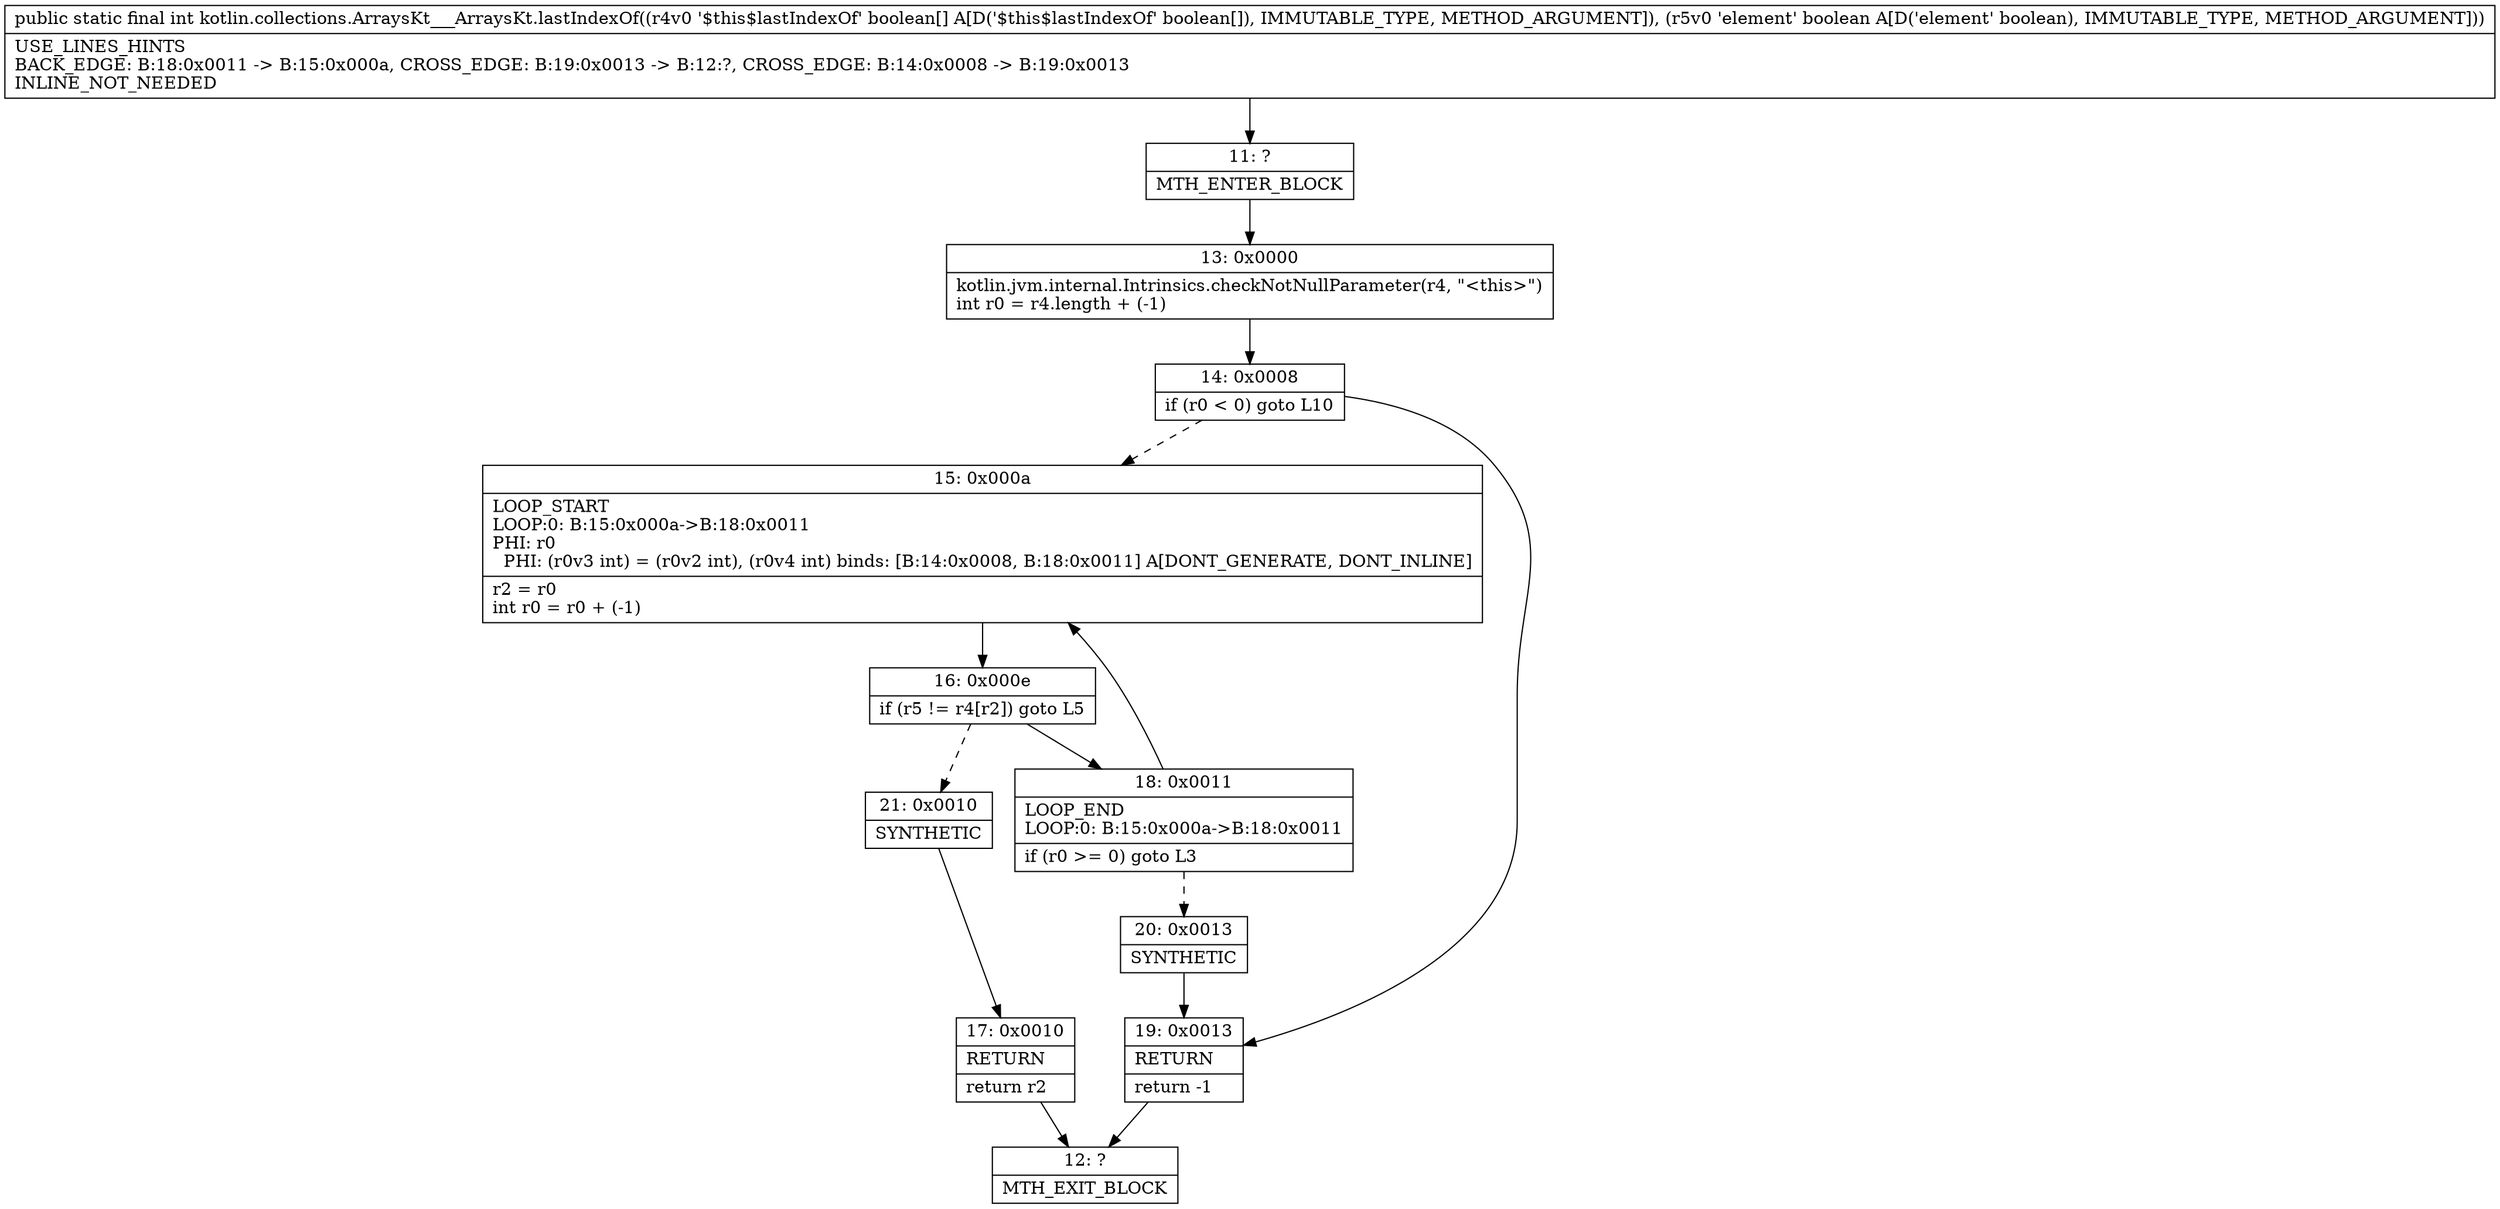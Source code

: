 digraph "CFG forkotlin.collections.ArraysKt___ArraysKt.lastIndexOf([ZZ)I" {
Node_11 [shape=record,label="{11\:\ ?|MTH_ENTER_BLOCK\l}"];
Node_13 [shape=record,label="{13\:\ 0x0000|kotlin.jvm.internal.Intrinsics.checkNotNullParameter(r4, \"\<this\>\")\lint r0 = r4.length + (\-1)\l}"];
Node_14 [shape=record,label="{14\:\ 0x0008|if (r0 \< 0) goto L10\l}"];
Node_15 [shape=record,label="{15\:\ 0x000a|LOOP_START\lLOOP:0: B:15:0x000a\-\>B:18:0x0011\lPHI: r0 \l  PHI: (r0v3 int) = (r0v2 int), (r0v4 int) binds: [B:14:0x0008, B:18:0x0011] A[DONT_GENERATE, DONT_INLINE]\l|r2 = r0\lint r0 = r0 + (\-1)\l}"];
Node_16 [shape=record,label="{16\:\ 0x000e|if (r5 != r4[r2]) goto L5\l}"];
Node_18 [shape=record,label="{18\:\ 0x0011|LOOP_END\lLOOP:0: B:15:0x000a\-\>B:18:0x0011\l|if (r0 \>= 0) goto L3\l}"];
Node_20 [shape=record,label="{20\:\ 0x0013|SYNTHETIC\l}"];
Node_21 [shape=record,label="{21\:\ 0x0010|SYNTHETIC\l}"];
Node_17 [shape=record,label="{17\:\ 0x0010|RETURN\l|return r2\l}"];
Node_12 [shape=record,label="{12\:\ ?|MTH_EXIT_BLOCK\l}"];
Node_19 [shape=record,label="{19\:\ 0x0013|RETURN\l|return \-1\l}"];
MethodNode[shape=record,label="{public static final int kotlin.collections.ArraysKt___ArraysKt.lastIndexOf((r4v0 '$this$lastIndexOf' boolean[] A[D('$this$lastIndexOf' boolean[]), IMMUTABLE_TYPE, METHOD_ARGUMENT]), (r5v0 'element' boolean A[D('element' boolean), IMMUTABLE_TYPE, METHOD_ARGUMENT]))  | USE_LINES_HINTS\lBACK_EDGE: B:18:0x0011 \-\> B:15:0x000a, CROSS_EDGE: B:19:0x0013 \-\> B:12:?, CROSS_EDGE: B:14:0x0008 \-\> B:19:0x0013\lINLINE_NOT_NEEDED\l}"];
MethodNode -> Node_11;Node_11 -> Node_13;
Node_13 -> Node_14;
Node_14 -> Node_15[style=dashed];
Node_14 -> Node_19;
Node_15 -> Node_16;
Node_16 -> Node_18;
Node_16 -> Node_21[style=dashed];
Node_18 -> Node_15;
Node_18 -> Node_20[style=dashed];
Node_20 -> Node_19;
Node_21 -> Node_17;
Node_17 -> Node_12;
Node_19 -> Node_12;
}

